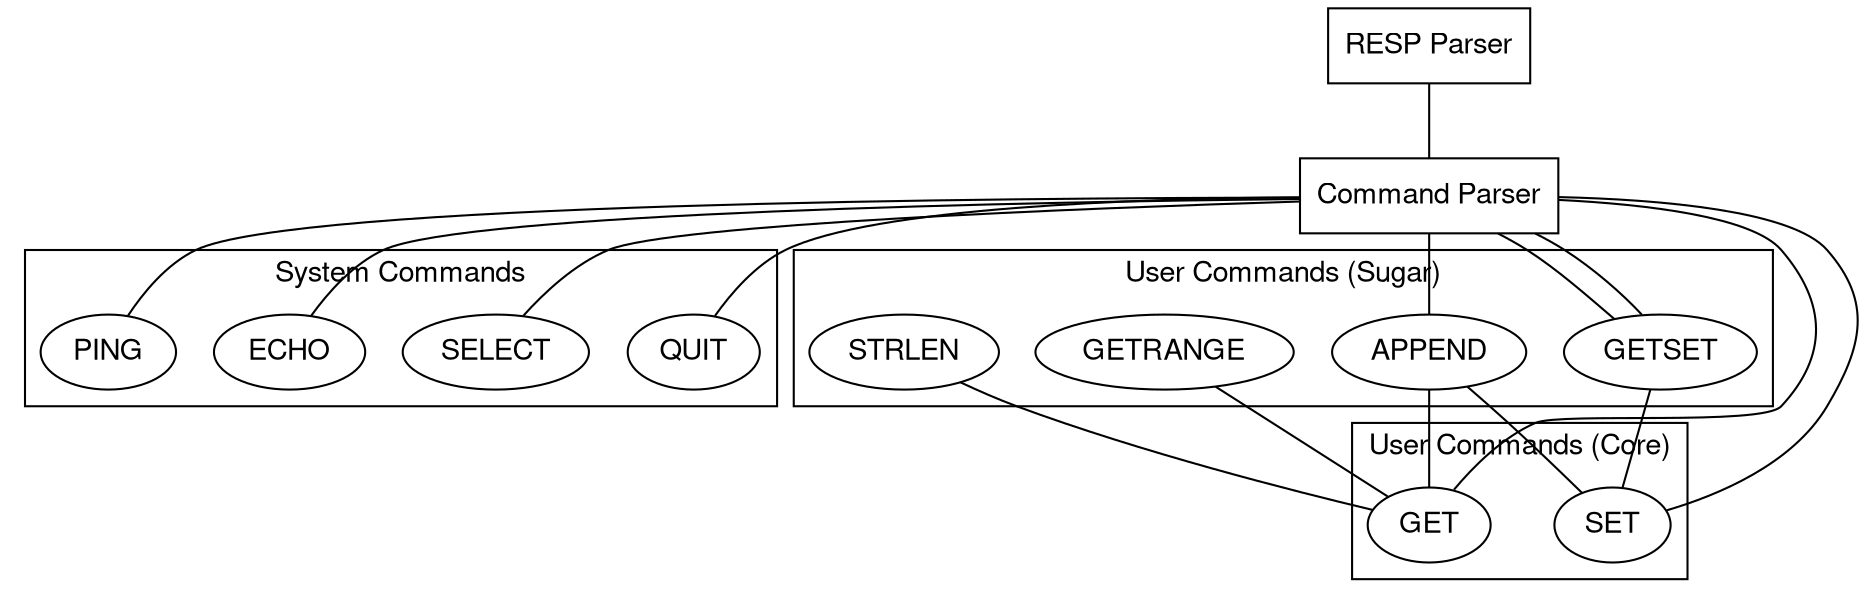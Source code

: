 graph G {
  fontname="Helvetica,Arial,sans-serif"
  node [shape=ellipse,fontname="Helvetica,Arial,sans-serif"]
  edge [fontname="Helvetica,Arial,sans-serif"]
  resp [shape=box,label="RESP Parser"];
  cmd [shape=box,label="Command Parser"];
  subgraph cluster_syscmd {
    label="System Commands"
    ECHO
    PING
    QUIT
    SELECT
  }
  subgraph cluster_sugar {
    label="User Commands (Sugar)"
    APPEND
    GETSET
    GETRANGE
    STRLEN
  }
  subgraph cluster_core {
    label="User Commands (Core)"
    GET
    SET
  }
  resp -- cmd;
  cmd -- ECHO;
  cmd -- PING;
  cmd -- QUIT;
  cmd -- SELECT;
  cmd -- GETSET;
  cmd -- APPEND;
  cmd -- GETSET;
  cmd -- SET;
  cmd -- GET;
  APPEND -- GET;
  APPEND -- SET;
  GETSET -- SET;
  GETRANGE -- GET;
  STRLEN -- GET;
}